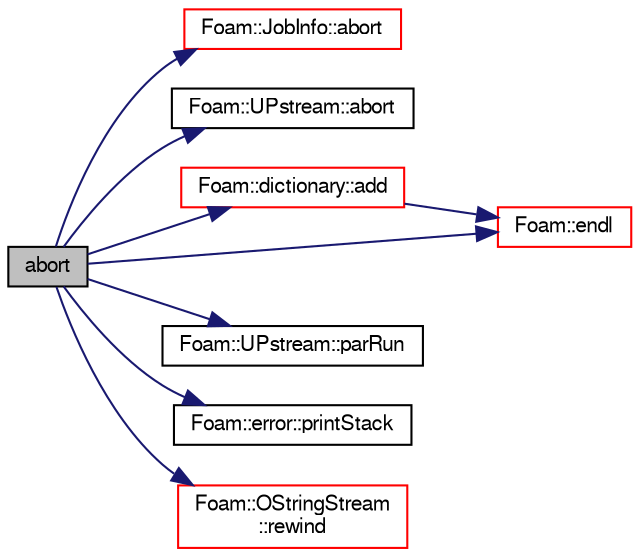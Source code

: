 digraph "abort"
{
  bgcolor="transparent";
  edge [fontname="FreeSans",fontsize="10",labelfontname="FreeSans",labelfontsize="10"];
  node [fontname="FreeSans",fontsize="10",shape=record];
  rankdir="LR";
  Node328 [label="abort",height=0.2,width=0.4,color="black", fillcolor="grey75", style="filled", fontcolor="black"];
  Node328 -> Node329 [color="midnightblue",fontsize="10",style="solid",fontname="FreeSans"];
  Node329 [label="Foam::JobInfo::abort",height=0.2,width=0.4,color="red",URL="$a26686.html#ac54f53dc342019e8db34f4aa581a5792"];
  Node328 -> Node331 [color="midnightblue",fontsize="10",style="solid",fontname="FreeSans"];
  Node331 [label="Foam::UPstream::abort",height=0.2,width=0.4,color="black",URL="$a26270.html#ac54f53dc342019e8db34f4aa581a5792",tooltip="Abort program. "];
  Node328 -> Node332 [color="midnightblue",fontsize="10",style="solid",fontname="FreeSans"];
  Node332 [label="Foam::dictionary::add",height=0.2,width=0.4,color="red",URL="$a26014.html#ac2ddcab42322c8d8af5e5830ab4d431b",tooltip="Add a new entry. "];
  Node332 -> Node335 [color="midnightblue",fontsize="10",style="solid",fontname="FreeSans"];
  Node335 [label="Foam::endl",height=0.2,width=0.4,color="red",URL="$a21124.html#a2db8fe02a0d3909e9351bb4275b23ce4",tooltip="Add newline and flush stream. "];
  Node328 -> Node335 [color="midnightblue",fontsize="10",style="solid",fontname="FreeSans"];
  Node328 -> Node345 [color="midnightblue",fontsize="10",style="solid",fontname="FreeSans"];
  Node345 [label="Foam::UPstream::parRun",height=0.2,width=0.4,color="black",URL="$a26270.html#adbb27f04b5705440fb8b09f278059011",tooltip="Is this a parallel run? "];
  Node328 -> Node346 [color="midnightblue",fontsize="10",style="solid",fontname="FreeSans"];
  Node346 [label="Foam::error::printStack",height=0.2,width=0.4,color="black",URL="$a26082.html#a7fb27e884553ce565d0ea6276a111e0e",tooltip="Helper function to print a stack. "];
  Node328 -> Node347 [color="midnightblue",fontsize="10",style="solid",fontname="FreeSans"];
  Node347 [label="Foam::OStringStream\l::rewind",height=0.2,width=0.4,color="red",URL="$a26302.html#ab8734e666421c9fe3b6380a818c6c727",tooltip="Rewind the OStringStream. "];
}
